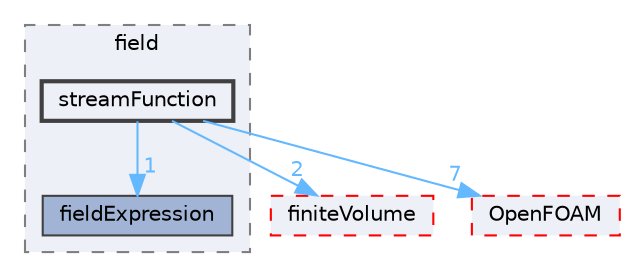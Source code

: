 digraph "src/functionObjects/field/streamFunction"
{
 // LATEX_PDF_SIZE
  bgcolor="transparent";
  edge [fontname=Helvetica,fontsize=10,labelfontname=Helvetica,labelfontsize=10];
  node [fontname=Helvetica,fontsize=10,shape=box,height=0.2,width=0.4];
  compound=true
  subgraph clusterdir_bae024cac12ddc6733a616261920a91f {
    graph [ bgcolor="#edf0f7", pencolor="grey50", label="field", fontname=Helvetica,fontsize=10 style="filled,dashed", URL="dir_bae024cac12ddc6733a616261920a91f.html",tooltip=""]
  dir_99d46d8c6d72cd5f0a835500a9aad641 [label="fieldExpression", fillcolor="#a2b4d6", color="grey25", style="filled", URL="dir_99d46d8c6d72cd5f0a835500a9aad641.html",tooltip=""];
  dir_695953c51e8e8cbe7188e2f8febeb23c [label="streamFunction", fillcolor="#edf0f7", color="grey25", style="filled,bold", URL="dir_695953c51e8e8cbe7188e2f8febeb23c.html",tooltip=""];
  }
  dir_9bd15774b555cf7259a6fa18f99fe99b [label="finiteVolume", fillcolor="#edf0f7", color="red", style="filled,dashed", URL="dir_9bd15774b555cf7259a6fa18f99fe99b.html",tooltip=""];
  dir_c5473ff19b20e6ec4dfe5c310b3778a8 [label="OpenFOAM", fillcolor="#edf0f7", color="red", style="filled,dashed", URL="dir_c5473ff19b20e6ec4dfe5c310b3778a8.html",tooltip=""];
  dir_695953c51e8e8cbe7188e2f8febeb23c->dir_99d46d8c6d72cd5f0a835500a9aad641 [headlabel="1", labeldistance=1.5 headhref="dir_003786_001324.html" href="dir_003786_001324.html" color="steelblue1" fontcolor="steelblue1"];
  dir_695953c51e8e8cbe7188e2f8febeb23c->dir_9bd15774b555cf7259a6fa18f99fe99b [headlabel="2", labeldistance=1.5 headhref="dir_003786_001387.html" href="dir_003786_001387.html" color="steelblue1" fontcolor="steelblue1"];
  dir_695953c51e8e8cbe7188e2f8febeb23c->dir_c5473ff19b20e6ec4dfe5c310b3778a8 [headlabel="7", labeldistance=1.5 headhref="dir_003786_002695.html" href="dir_003786_002695.html" color="steelblue1" fontcolor="steelblue1"];
}
